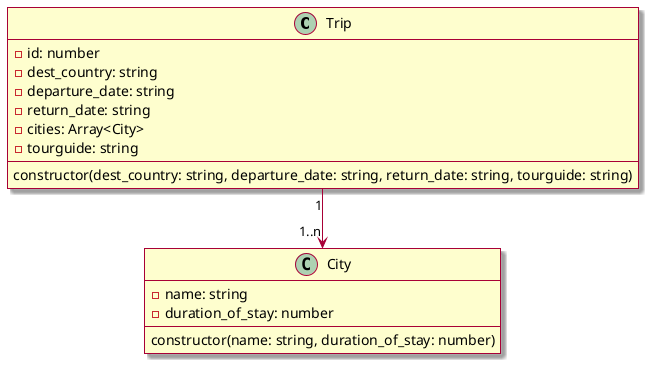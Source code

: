 bearbeitet von Marcia Perez Heilig

@startuml
hide empty members
skin rose

class Trip {
    -id: number
    -dest_country: string
    -departure_date: string
    -return_date: string
    -cities: Array<City>
    -tourguide: string
    constructor(dest_country: string, departure_date: string, return_date: string, tourguide: string)

}

class City {
    -name: string
    -duration_of_stay: number
    constructor(name: string, duration_of_stay: number)
}

Trip "1" --> "1..n" City
@enduml